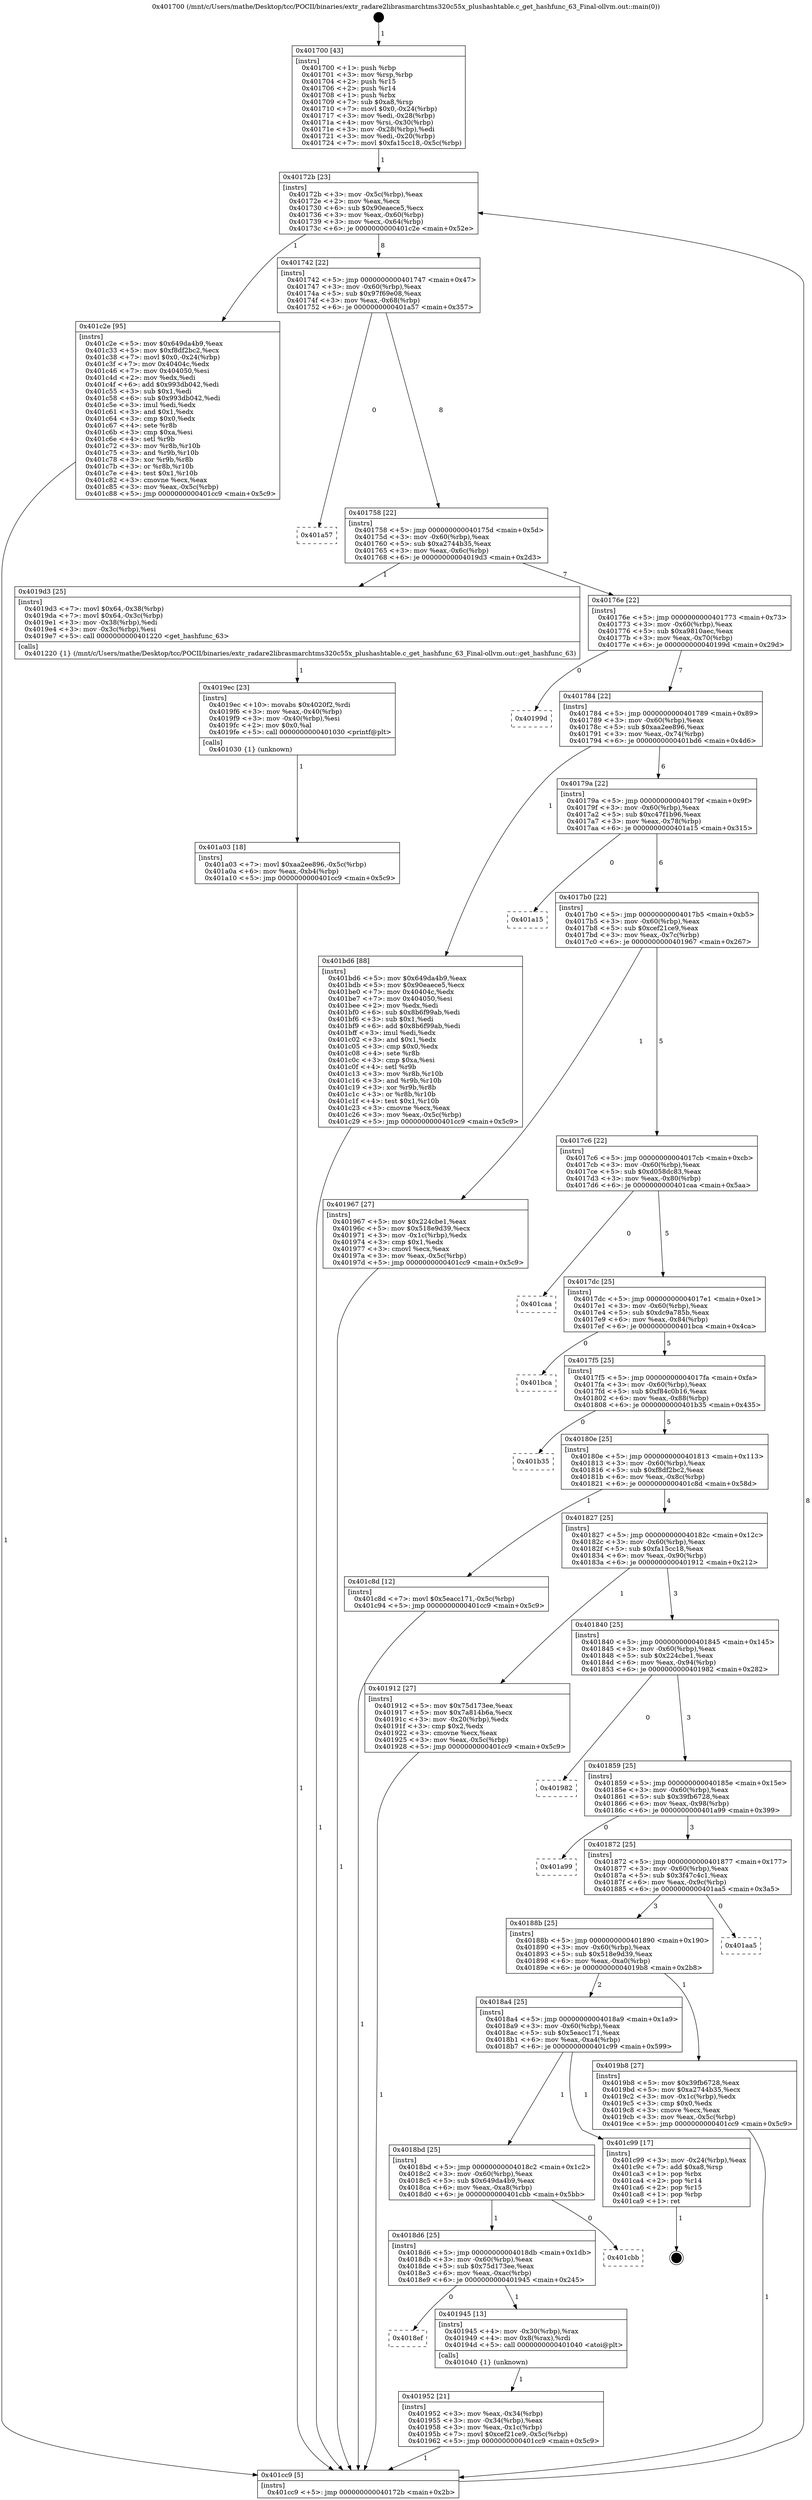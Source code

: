 digraph "0x401700" {
  label = "0x401700 (/mnt/c/Users/mathe/Desktop/tcc/POCII/binaries/extr_radare2librasmarchtms320c55x_plushashtable.c_get_hashfunc_63_Final-ollvm.out::main(0))"
  labelloc = "t"
  node[shape=record]

  Entry [label="",width=0.3,height=0.3,shape=circle,fillcolor=black,style=filled]
  "0x40172b" [label="{
     0x40172b [23]\l
     | [instrs]\l
     &nbsp;&nbsp;0x40172b \<+3\>: mov -0x5c(%rbp),%eax\l
     &nbsp;&nbsp;0x40172e \<+2\>: mov %eax,%ecx\l
     &nbsp;&nbsp;0x401730 \<+6\>: sub $0x90eaece5,%ecx\l
     &nbsp;&nbsp;0x401736 \<+3\>: mov %eax,-0x60(%rbp)\l
     &nbsp;&nbsp;0x401739 \<+3\>: mov %ecx,-0x64(%rbp)\l
     &nbsp;&nbsp;0x40173c \<+6\>: je 0000000000401c2e \<main+0x52e\>\l
  }"]
  "0x401c2e" [label="{
     0x401c2e [95]\l
     | [instrs]\l
     &nbsp;&nbsp;0x401c2e \<+5\>: mov $0x649da4b9,%eax\l
     &nbsp;&nbsp;0x401c33 \<+5\>: mov $0xf8df2bc2,%ecx\l
     &nbsp;&nbsp;0x401c38 \<+7\>: movl $0x0,-0x24(%rbp)\l
     &nbsp;&nbsp;0x401c3f \<+7\>: mov 0x40404c,%edx\l
     &nbsp;&nbsp;0x401c46 \<+7\>: mov 0x404050,%esi\l
     &nbsp;&nbsp;0x401c4d \<+2\>: mov %edx,%edi\l
     &nbsp;&nbsp;0x401c4f \<+6\>: add $0x993db042,%edi\l
     &nbsp;&nbsp;0x401c55 \<+3\>: sub $0x1,%edi\l
     &nbsp;&nbsp;0x401c58 \<+6\>: sub $0x993db042,%edi\l
     &nbsp;&nbsp;0x401c5e \<+3\>: imul %edi,%edx\l
     &nbsp;&nbsp;0x401c61 \<+3\>: and $0x1,%edx\l
     &nbsp;&nbsp;0x401c64 \<+3\>: cmp $0x0,%edx\l
     &nbsp;&nbsp;0x401c67 \<+4\>: sete %r8b\l
     &nbsp;&nbsp;0x401c6b \<+3\>: cmp $0xa,%esi\l
     &nbsp;&nbsp;0x401c6e \<+4\>: setl %r9b\l
     &nbsp;&nbsp;0x401c72 \<+3\>: mov %r8b,%r10b\l
     &nbsp;&nbsp;0x401c75 \<+3\>: and %r9b,%r10b\l
     &nbsp;&nbsp;0x401c78 \<+3\>: xor %r9b,%r8b\l
     &nbsp;&nbsp;0x401c7b \<+3\>: or %r8b,%r10b\l
     &nbsp;&nbsp;0x401c7e \<+4\>: test $0x1,%r10b\l
     &nbsp;&nbsp;0x401c82 \<+3\>: cmovne %ecx,%eax\l
     &nbsp;&nbsp;0x401c85 \<+3\>: mov %eax,-0x5c(%rbp)\l
     &nbsp;&nbsp;0x401c88 \<+5\>: jmp 0000000000401cc9 \<main+0x5c9\>\l
  }"]
  "0x401742" [label="{
     0x401742 [22]\l
     | [instrs]\l
     &nbsp;&nbsp;0x401742 \<+5\>: jmp 0000000000401747 \<main+0x47\>\l
     &nbsp;&nbsp;0x401747 \<+3\>: mov -0x60(%rbp),%eax\l
     &nbsp;&nbsp;0x40174a \<+5\>: sub $0x97f69e08,%eax\l
     &nbsp;&nbsp;0x40174f \<+3\>: mov %eax,-0x68(%rbp)\l
     &nbsp;&nbsp;0x401752 \<+6\>: je 0000000000401a57 \<main+0x357\>\l
  }"]
  Exit [label="",width=0.3,height=0.3,shape=circle,fillcolor=black,style=filled,peripheries=2]
  "0x401a57" [label="{
     0x401a57\l
  }", style=dashed]
  "0x401758" [label="{
     0x401758 [22]\l
     | [instrs]\l
     &nbsp;&nbsp;0x401758 \<+5\>: jmp 000000000040175d \<main+0x5d\>\l
     &nbsp;&nbsp;0x40175d \<+3\>: mov -0x60(%rbp),%eax\l
     &nbsp;&nbsp;0x401760 \<+5\>: sub $0xa2744b35,%eax\l
     &nbsp;&nbsp;0x401765 \<+3\>: mov %eax,-0x6c(%rbp)\l
     &nbsp;&nbsp;0x401768 \<+6\>: je 00000000004019d3 \<main+0x2d3\>\l
  }"]
  "0x401a03" [label="{
     0x401a03 [18]\l
     | [instrs]\l
     &nbsp;&nbsp;0x401a03 \<+7\>: movl $0xaa2ee896,-0x5c(%rbp)\l
     &nbsp;&nbsp;0x401a0a \<+6\>: mov %eax,-0xb4(%rbp)\l
     &nbsp;&nbsp;0x401a10 \<+5\>: jmp 0000000000401cc9 \<main+0x5c9\>\l
  }"]
  "0x4019d3" [label="{
     0x4019d3 [25]\l
     | [instrs]\l
     &nbsp;&nbsp;0x4019d3 \<+7\>: movl $0x64,-0x38(%rbp)\l
     &nbsp;&nbsp;0x4019da \<+7\>: movl $0x64,-0x3c(%rbp)\l
     &nbsp;&nbsp;0x4019e1 \<+3\>: mov -0x38(%rbp),%edi\l
     &nbsp;&nbsp;0x4019e4 \<+3\>: mov -0x3c(%rbp),%esi\l
     &nbsp;&nbsp;0x4019e7 \<+5\>: call 0000000000401220 \<get_hashfunc_63\>\l
     | [calls]\l
     &nbsp;&nbsp;0x401220 \{1\} (/mnt/c/Users/mathe/Desktop/tcc/POCII/binaries/extr_radare2librasmarchtms320c55x_plushashtable.c_get_hashfunc_63_Final-ollvm.out::get_hashfunc_63)\l
  }"]
  "0x40176e" [label="{
     0x40176e [22]\l
     | [instrs]\l
     &nbsp;&nbsp;0x40176e \<+5\>: jmp 0000000000401773 \<main+0x73\>\l
     &nbsp;&nbsp;0x401773 \<+3\>: mov -0x60(%rbp),%eax\l
     &nbsp;&nbsp;0x401776 \<+5\>: sub $0xa9810aec,%eax\l
     &nbsp;&nbsp;0x40177b \<+3\>: mov %eax,-0x70(%rbp)\l
     &nbsp;&nbsp;0x40177e \<+6\>: je 000000000040199d \<main+0x29d\>\l
  }"]
  "0x4019ec" [label="{
     0x4019ec [23]\l
     | [instrs]\l
     &nbsp;&nbsp;0x4019ec \<+10\>: movabs $0x4020f2,%rdi\l
     &nbsp;&nbsp;0x4019f6 \<+3\>: mov %eax,-0x40(%rbp)\l
     &nbsp;&nbsp;0x4019f9 \<+3\>: mov -0x40(%rbp),%esi\l
     &nbsp;&nbsp;0x4019fc \<+2\>: mov $0x0,%al\l
     &nbsp;&nbsp;0x4019fe \<+5\>: call 0000000000401030 \<printf@plt\>\l
     | [calls]\l
     &nbsp;&nbsp;0x401030 \{1\} (unknown)\l
  }"]
  "0x40199d" [label="{
     0x40199d\l
  }", style=dashed]
  "0x401784" [label="{
     0x401784 [22]\l
     | [instrs]\l
     &nbsp;&nbsp;0x401784 \<+5\>: jmp 0000000000401789 \<main+0x89\>\l
     &nbsp;&nbsp;0x401789 \<+3\>: mov -0x60(%rbp),%eax\l
     &nbsp;&nbsp;0x40178c \<+5\>: sub $0xaa2ee896,%eax\l
     &nbsp;&nbsp;0x401791 \<+3\>: mov %eax,-0x74(%rbp)\l
     &nbsp;&nbsp;0x401794 \<+6\>: je 0000000000401bd6 \<main+0x4d6\>\l
  }"]
  "0x401952" [label="{
     0x401952 [21]\l
     | [instrs]\l
     &nbsp;&nbsp;0x401952 \<+3\>: mov %eax,-0x34(%rbp)\l
     &nbsp;&nbsp;0x401955 \<+3\>: mov -0x34(%rbp),%eax\l
     &nbsp;&nbsp;0x401958 \<+3\>: mov %eax,-0x1c(%rbp)\l
     &nbsp;&nbsp;0x40195b \<+7\>: movl $0xcef21ce9,-0x5c(%rbp)\l
     &nbsp;&nbsp;0x401962 \<+5\>: jmp 0000000000401cc9 \<main+0x5c9\>\l
  }"]
  "0x401bd6" [label="{
     0x401bd6 [88]\l
     | [instrs]\l
     &nbsp;&nbsp;0x401bd6 \<+5\>: mov $0x649da4b9,%eax\l
     &nbsp;&nbsp;0x401bdb \<+5\>: mov $0x90eaece5,%ecx\l
     &nbsp;&nbsp;0x401be0 \<+7\>: mov 0x40404c,%edx\l
     &nbsp;&nbsp;0x401be7 \<+7\>: mov 0x404050,%esi\l
     &nbsp;&nbsp;0x401bee \<+2\>: mov %edx,%edi\l
     &nbsp;&nbsp;0x401bf0 \<+6\>: sub $0x8b6f99ab,%edi\l
     &nbsp;&nbsp;0x401bf6 \<+3\>: sub $0x1,%edi\l
     &nbsp;&nbsp;0x401bf9 \<+6\>: add $0x8b6f99ab,%edi\l
     &nbsp;&nbsp;0x401bff \<+3\>: imul %edi,%edx\l
     &nbsp;&nbsp;0x401c02 \<+3\>: and $0x1,%edx\l
     &nbsp;&nbsp;0x401c05 \<+3\>: cmp $0x0,%edx\l
     &nbsp;&nbsp;0x401c08 \<+4\>: sete %r8b\l
     &nbsp;&nbsp;0x401c0c \<+3\>: cmp $0xa,%esi\l
     &nbsp;&nbsp;0x401c0f \<+4\>: setl %r9b\l
     &nbsp;&nbsp;0x401c13 \<+3\>: mov %r8b,%r10b\l
     &nbsp;&nbsp;0x401c16 \<+3\>: and %r9b,%r10b\l
     &nbsp;&nbsp;0x401c19 \<+3\>: xor %r9b,%r8b\l
     &nbsp;&nbsp;0x401c1c \<+3\>: or %r8b,%r10b\l
     &nbsp;&nbsp;0x401c1f \<+4\>: test $0x1,%r10b\l
     &nbsp;&nbsp;0x401c23 \<+3\>: cmovne %ecx,%eax\l
     &nbsp;&nbsp;0x401c26 \<+3\>: mov %eax,-0x5c(%rbp)\l
     &nbsp;&nbsp;0x401c29 \<+5\>: jmp 0000000000401cc9 \<main+0x5c9\>\l
  }"]
  "0x40179a" [label="{
     0x40179a [22]\l
     | [instrs]\l
     &nbsp;&nbsp;0x40179a \<+5\>: jmp 000000000040179f \<main+0x9f\>\l
     &nbsp;&nbsp;0x40179f \<+3\>: mov -0x60(%rbp),%eax\l
     &nbsp;&nbsp;0x4017a2 \<+5\>: sub $0xc47f1b96,%eax\l
     &nbsp;&nbsp;0x4017a7 \<+3\>: mov %eax,-0x78(%rbp)\l
     &nbsp;&nbsp;0x4017aa \<+6\>: je 0000000000401a15 \<main+0x315\>\l
  }"]
  "0x4018ef" [label="{
     0x4018ef\l
  }", style=dashed]
  "0x401a15" [label="{
     0x401a15\l
  }", style=dashed]
  "0x4017b0" [label="{
     0x4017b0 [22]\l
     | [instrs]\l
     &nbsp;&nbsp;0x4017b0 \<+5\>: jmp 00000000004017b5 \<main+0xb5\>\l
     &nbsp;&nbsp;0x4017b5 \<+3\>: mov -0x60(%rbp),%eax\l
     &nbsp;&nbsp;0x4017b8 \<+5\>: sub $0xcef21ce9,%eax\l
     &nbsp;&nbsp;0x4017bd \<+3\>: mov %eax,-0x7c(%rbp)\l
     &nbsp;&nbsp;0x4017c0 \<+6\>: je 0000000000401967 \<main+0x267\>\l
  }"]
  "0x401945" [label="{
     0x401945 [13]\l
     | [instrs]\l
     &nbsp;&nbsp;0x401945 \<+4\>: mov -0x30(%rbp),%rax\l
     &nbsp;&nbsp;0x401949 \<+4\>: mov 0x8(%rax),%rdi\l
     &nbsp;&nbsp;0x40194d \<+5\>: call 0000000000401040 \<atoi@plt\>\l
     | [calls]\l
     &nbsp;&nbsp;0x401040 \{1\} (unknown)\l
  }"]
  "0x401967" [label="{
     0x401967 [27]\l
     | [instrs]\l
     &nbsp;&nbsp;0x401967 \<+5\>: mov $0x224cbe1,%eax\l
     &nbsp;&nbsp;0x40196c \<+5\>: mov $0x518e9d39,%ecx\l
     &nbsp;&nbsp;0x401971 \<+3\>: mov -0x1c(%rbp),%edx\l
     &nbsp;&nbsp;0x401974 \<+3\>: cmp $0x1,%edx\l
     &nbsp;&nbsp;0x401977 \<+3\>: cmovl %ecx,%eax\l
     &nbsp;&nbsp;0x40197a \<+3\>: mov %eax,-0x5c(%rbp)\l
     &nbsp;&nbsp;0x40197d \<+5\>: jmp 0000000000401cc9 \<main+0x5c9\>\l
  }"]
  "0x4017c6" [label="{
     0x4017c6 [22]\l
     | [instrs]\l
     &nbsp;&nbsp;0x4017c6 \<+5\>: jmp 00000000004017cb \<main+0xcb\>\l
     &nbsp;&nbsp;0x4017cb \<+3\>: mov -0x60(%rbp),%eax\l
     &nbsp;&nbsp;0x4017ce \<+5\>: sub $0xd058dc83,%eax\l
     &nbsp;&nbsp;0x4017d3 \<+3\>: mov %eax,-0x80(%rbp)\l
     &nbsp;&nbsp;0x4017d6 \<+6\>: je 0000000000401caa \<main+0x5aa\>\l
  }"]
  "0x4018d6" [label="{
     0x4018d6 [25]\l
     | [instrs]\l
     &nbsp;&nbsp;0x4018d6 \<+5\>: jmp 00000000004018db \<main+0x1db\>\l
     &nbsp;&nbsp;0x4018db \<+3\>: mov -0x60(%rbp),%eax\l
     &nbsp;&nbsp;0x4018de \<+5\>: sub $0x75d173ee,%eax\l
     &nbsp;&nbsp;0x4018e3 \<+6\>: mov %eax,-0xac(%rbp)\l
     &nbsp;&nbsp;0x4018e9 \<+6\>: je 0000000000401945 \<main+0x245\>\l
  }"]
  "0x401caa" [label="{
     0x401caa\l
  }", style=dashed]
  "0x4017dc" [label="{
     0x4017dc [25]\l
     | [instrs]\l
     &nbsp;&nbsp;0x4017dc \<+5\>: jmp 00000000004017e1 \<main+0xe1\>\l
     &nbsp;&nbsp;0x4017e1 \<+3\>: mov -0x60(%rbp),%eax\l
     &nbsp;&nbsp;0x4017e4 \<+5\>: sub $0xdc9a785b,%eax\l
     &nbsp;&nbsp;0x4017e9 \<+6\>: mov %eax,-0x84(%rbp)\l
     &nbsp;&nbsp;0x4017ef \<+6\>: je 0000000000401bca \<main+0x4ca\>\l
  }"]
  "0x401cbb" [label="{
     0x401cbb\l
  }", style=dashed]
  "0x401bca" [label="{
     0x401bca\l
  }", style=dashed]
  "0x4017f5" [label="{
     0x4017f5 [25]\l
     | [instrs]\l
     &nbsp;&nbsp;0x4017f5 \<+5\>: jmp 00000000004017fa \<main+0xfa\>\l
     &nbsp;&nbsp;0x4017fa \<+3\>: mov -0x60(%rbp),%eax\l
     &nbsp;&nbsp;0x4017fd \<+5\>: sub $0xf84c0b16,%eax\l
     &nbsp;&nbsp;0x401802 \<+6\>: mov %eax,-0x88(%rbp)\l
     &nbsp;&nbsp;0x401808 \<+6\>: je 0000000000401b35 \<main+0x435\>\l
  }"]
  "0x4018bd" [label="{
     0x4018bd [25]\l
     | [instrs]\l
     &nbsp;&nbsp;0x4018bd \<+5\>: jmp 00000000004018c2 \<main+0x1c2\>\l
     &nbsp;&nbsp;0x4018c2 \<+3\>: mov -0x60(%rbp),%eax\l
     &nbsp;&nbsp;0x4018c5 \<+5\>: sub $0x649da4b9,%eax\l
     &nbsp;&nbsp;0x4018ca \<+6\>: mov %eax,-0xa8(%rbp)\l
     &nbsp;&nbsp;0x4018d0 \<+6\>: je 0000000000401cbb \<main+0x5bb\>\l
  }"]
  "0x401b35" [label="{
     0x401b35\l
  }", style=dashed]
  "0x40180e" [label="{
     0x40180e [25]\l
     | [instrs]\l
     &nbsp;&nbsp;0x40180e \<+5\>: jmp 0000000000401813 \<main+0x113\>\l
     &nbsp;&nbsp;0x401813 \<+3\>: mov -0x60(%rbp),%eax\l
     &nbsp;&nbsp;0x401816 \<+5\>: sub $0xf8df2bc2,%eax\l
     &nbsp;&nbsp;0x40181b \<+6\>: mov %eax,-0x8c(%rbp)\l
     &nbsp;&nbsp;0x401821 \<+6\>: je 0000000000401c8d \<main+0x58d\>\l
  }"]
  "0x401c99" [label="{
     0x401c99 [17]\l
     | [instrs]\l
     &nbsp;&nbsp;0x401c99 \<+3\>: mov -0x24(%rbp),%eax\l
     &nbsp;&nbsp;0x401c9c \<+7\>: add $0xa8,%rsp\l
     &nbsp;&nbsp;0x401ca3 \<+1\>: pop %rbx\l
     &nbsp;&nbsp;0x401ca4 \<+2\>: pop %r14\l
     &nbsp;&nbsp;0x401ca6 \<+2\>: pop %r15\l
     &nbsp;&nbsp;0x401ca8 \<+1\>: pop %rbp\l
     &nbsp;&nbsp;0x401ca9 \<+1\>: ret\l
  }"]
  "0x401c8d" [label="{
     0x401c8d [12]\l
     | [instrs]\l
     &nbsp;&nbsp;0x401c8d \<+7\>: movl $0x5eacc171,-0x5c(%rbp)\l
     &nbsp;&nbsp;0x401c94 \<+5\>: jmp 0000000000401cc9 \<main+0x5c9\>\l
  }"]
  "0x401827" [label="{
     0x401827 [25]\l
     | [instrs]\l
     &nbsp;&nbsp;0x401827 \<+5\>: jmp 000000000040182c \<main+0x12c\>\l
     &nbsp;&nbsp;0x40182c \<+3\>: mov -0x60(%rbp),%eax\l
     &nbsp;&nbsp;0x40182f \<+5\>: sub $0xfa15cc18,%eax\l
     &nbsp;&nbsp;0x401834 \<+6\>: mov %eax,-0x90(%rbp)\l
     &nbsp;&nbsp;0x40183a \<+6\>: je 0000000000401912 \<main+0x212\>\l
  }"]
  "0x4018a4" [label="{
     0x4018a4 [25]\l
     | [instrs]\l
     &nbsp;&nbsp;0x4018a4 \<+5\>: jmp 00000000004018a9 \<main+0x1a9\>\l
     &nbsp;&nbsp;0x4018a9 \<+3\>: mov -0x60(%rbp),%eax\l
     &nbsp;&nbsp;0x4018ac \<+5\>: sub $0x5eacc171,%eax\l
     &nbsp;&nbsp;0x4018b1 \<+6\>: mov %eax,-0xa4(%rbp)\l
     &nbsp;&nbsp;0x4018b7 \<+6\>: je 0000000000401c99 \<main+0x599\>\l
  }"]
  "0x401912" [label="{
     0x401912 [27]\l
     | [instrs]\l
     &nbsp;&nbsp;0x401912 \<+5\>: mov $0x75d173ee,%eax\l
     &nbsp;&nbsp;0x401917 \<+5\>: mov $0x7a814b6a,%ecx\l
     &nbsp;&nbsp;0x40191c \<+3\>: mov -0x20(%rbp),%edx\l
     &nbsp;&nbsp;0x40191f \<+3\>: cmp $0x2,%edx\l
     &nbsp;&nbsp;0x401922 \<+3\>: cmovne %ecx,%eax\l
     &nbsp;&nbsp;0x401925 \<+3\>: mov %eax,-0x5c(%rbp)\l
     &nbsp;&nbsp;0x401928 \<+5\>: jmp 0000000000401cc9 \<main+0x5c9\>\l
  }"]
  "0x401840" [label="{
     0x401840 [25]\l
     | [instrs]\l
     &nbsp;&nbsp;0x401840 \<+5\>: jmp 0000000000401845 \<main+0x145\>\l
     &nbsp;&nbsp;0x401845 \<+3\>: mov -0x60(%rbp),%eax\l
     &nbsp;&nbsp;0x401848 \<+5\>: sub $0x224cbe1,%eax\l
     &nbsp;&nbsp;0x40184d \<+6\>: mov %eax,-0x94(%rbp)\l
     &nbsp;&nbsp;0x401853 \<+6\>: je 0000000000401982 \<main+0x282\>\l
  }"]
  "0x401cc9" [label="{
     0x401cc9 [5]\l
     | [instrs]\l
     &nbsp;&nbsp;0x401cc9 \<+5\>: jmp 000000000040172b \<main+0x2b\>\l
  }"]
  "0x401700" [label="{
     0x401700 [43]\l
     | [instrs]\l
     &nbsp;&nbsp;0x401700 \<+1\>: push %rbp\l
     &nbsp;&nbsp;0x401701 \<+3\>: mov %rsp,%rbp\l
     &nbsp;&nbsp;0x401704 \<+2\>: push %r15\l
     &nbsp;&nbsp;0x401706 \<+2\>: push %r14\l
     &nbsp;&nbsp;0x401708 \<+1\>: push %rbx\l
     &nbsp;&nbsp;0x401709 \<+7\>: sub $0xa8,%rsp\l
     &nbsp;&nbsp;0x401710 \<+7\>: movl $0x0,-0x24(%rbp)\l
     &nbsp;&nbsp;0x401717 \<+3\>: mov %edi,-0x28(%rbp)\l
     &nbsp;&nbsp;0x40171a \<+4\>: mov %rsi,-0x30(%rbp)\l
     &nbsp;&nbsp;0x40171e \<+3\>: mov -0x28(%rbp),%edi\l
     &nbsp;&nbsp;0x401721 \<+3\>: mov %edi,-0x20(%rbp)\l
     &nbsp;&nbsp;0x401724 \<+7\>: movl $0xfa15cc18,-0x5c(%rbp)\l
  }"]
  "0x4019b8" [label="{
     0x4019b8 [27]\l
     | [instrs]\l
     &nbsp;&nbsp;0x4019b8 \<+5\>: mov $0x39fb6728,%eax\l
     &nbsp;&nbsp;0x4019bd \<+5\>: mov $0xa2744b35,%ecx\l
     &nbsp;&nbsp;0x4019c2 \<+3\>: mov -0x1c(%rbp),%edx\l
     &nbsp;&nbsp;0x4019c5 \<+3\>: cmp $0x0,%edx\l
     &nbsp;&nbsp;0x4019c8 \<+3\>: cmove %ecx,%eax\l
     &nbsp;&nbsp;0x4019cb \<+3\>: mov %eax,-0x5c(%rbp)\l
     &nbsp;&nbsp;0x4019ce \<+5\>: jmp 0000000000401cc9 \<main+0x5c9\>\l
  }"]
  "0x401982" [label="{
     0x401982\l
  }", style=dashed]
  "0x401859" [label="{
     0x401859 [25]\l
     | [instrs]\l
     &nbsp;&nbsp;0x401859 \<+5\>: jmp 000000000040185e \<main+0x15e\>\l
     &nbsp;&nbsp;0x40185e \<+3\>: mov -0x60(%rbp),%eax\l
     &nbsp;&nbsp;0x401861 \<+5\>: sub $0x39fb6728,%eax\l
     &nbsp;&nbsp;0x401866 \<+6\>: mov %eax,-0x98(%rbp)\l
     &nbsp;&nbsp;0x40186c \<+6\>: je 0000000000401a99 \<main+0x399\>\l
  }"]
  "0x40188b" [label="{
     0x40188b [25]\l
     | [instrs]\l
     &nbsp;&nbsp;0x40188b \<+5\>: jmp 0000000000401890 \<main+0x190\>\l
     &nbsp;&nbsp;0x401890 \<+3\>: mov -0x60(%rbp),%eax\l
     &nbsp;&nbsp;0x401893 \<+5\>: sub $0x518e9d39,%eax\l
     &nbsp;&nbsp;0x401898 \<+6\>: mov %eax,-0xa0(%rbp)\l
     &nbsp;&nbsp;0x40189e \<+6\>: je 00000000004019b8 \<main+0x2b8\>\l
  }"]
  "0x401a99" [label="{
     0x401a99\l
  }", style=dashed]
  "0x401872" [label="{
     0x401872 [25]\l
     | [instrs]\l
     &nbsp;&nbsp;0x401872 \<+5\>: jmp 0000000000401877 \<main+0x177\>\l
     &nbsp;&nbsp;0x401877 \<+3\>: mov -0x60(%rbp),%eax\l
     &nbsp;&nbsp;0x40187a \<+5\>: sub $0x3f47c4c1,%eax\l
     &nbsp;&nbsp;0x40187f \<+6\>: mov %eax,-0x9c(%rbp)\l
     &nbsp;&nbsp;0x401885 \<+6\>: je 0000000000401aa5 \<main+0x3a5\>\l
  }"]
  "0x401aa5" [label="{
     0x401aa5\l
  }", style=dashed]
  Entry -> "0x401700" [label=" 1"]
  "0x40172b" -> "0x401c2e" [label=" 1"]
  "0x40172b" -> "0x401742" [label=" 8"]
  "0x401c99" -> Exit [label=" 1"]
  "0x401742" -> "0x401a57" [label=" 0"]
  "0x401742" -> "0x401758" [label=" 8"]
  "0x401c8d" -> "0x401cc9" [label=" 1"]
  "0x401758" -> "0x4019d3" [label=" 1"]
  "0x401758" -> "0x40176e" [label=" 7"]
  "0x401c2e" -> "0x401cc9" [label=" 1"]
  "0x40176e" -> "0x40199d" [label=" 0"]
  "0x40176e" -> "0x401784" [label=" 7"]
  "0x401bd6" -> "0x401cc9" [label=" 1"]
  "0x401784" -> "0x401bd6" [label=" 1"]
  "0x401784" -> "0x40179a" [label=" 6"]
  "0x401a03" -> "0x401cc9" [label=" 1"]
  "0x40179a" -> "0x401a15" [label=" 0"]
  "0x40179a" -> "0x4017b0" [label=" 6"]
  "0x4019ec" -> "0x401a03" [label=" 1"]
  "0x4017b0" -> "0x401967" [label=" 1"]
  "0x4017b0" -> "0x4017c6" [label=" 5"]
  "0x4019d3" -> "0x4019ec" [label=" 1"]
  "0x4017c6" -> "0x401caa" [label=" 0"]
  "0x4017c6" -> "0x4017dc" [label=" 5"]
  "0x401967" -> "0x401cc9" [label=" 1"]
  "0x4017dc" -> "0x401bca" [label=" 0"]
  "0x4017dc" -> "0x4017f5" [label=" 5"]
  "0x401952" -> "0x401cc9" [label=" 1"]
  "0x4017f5" -> "0x401b35" [label=" 0"]
  "0x4017f5" -> "0x40180e" [label=" 5"]
  "0x4018d6" -> "0x4018ef" [label=" 0"]
  "0x40180e" -> "0x401c8d" [label=" 1"]
  "0x40180e" -> "0x401827" [label=" 4"]
  "0x4018d6" -> "0x401945" [label=" 1"]
  "0x401827" -> "0x401912" [label=" 1"]
  "0x401827" -> "0x401840" [label=" 3"]
  "0x401912" -> "0x401cc9" [label=" 1"]
  "0x401700" -> "0x40172b" [label=" 1"]
  "0x401cc9" -> "0x40172b" [label=" 8"]
  "0x4018bd" -> "0x4018d6" [label=" 1"]
  "0x401840" -> "0x401982" [label=" 0"]
  "0x401840" -> "0x401859" [label=" 3"]
  "0x4018bd" -> "0x401cbb" [label=" 0"]
  "0x401859" -> "0x401a99" [label=" 0"]
  "0x401859" -> "0x401872" [label=" 3"]
  "0x4018a4" -> "0x4018bd" [label=" 1"]
  "0x401872" -> "0x401aa5" [label=" 0"]
  "0x401872" -> "0x40188b" [label=" 3"]
  "0x401945" -> "0x401952" [label=" 1"]
  "0x40188b" -> "0x4019b8" [label=" 1"]
  "0x40188b" -> "0x4018a4" [label=" 2"]
  "0x4019b8" -> "0x401cc9" [label=" 1"]
  "0x4018a4" -> "0x401c99" [label=" 1"]
}
